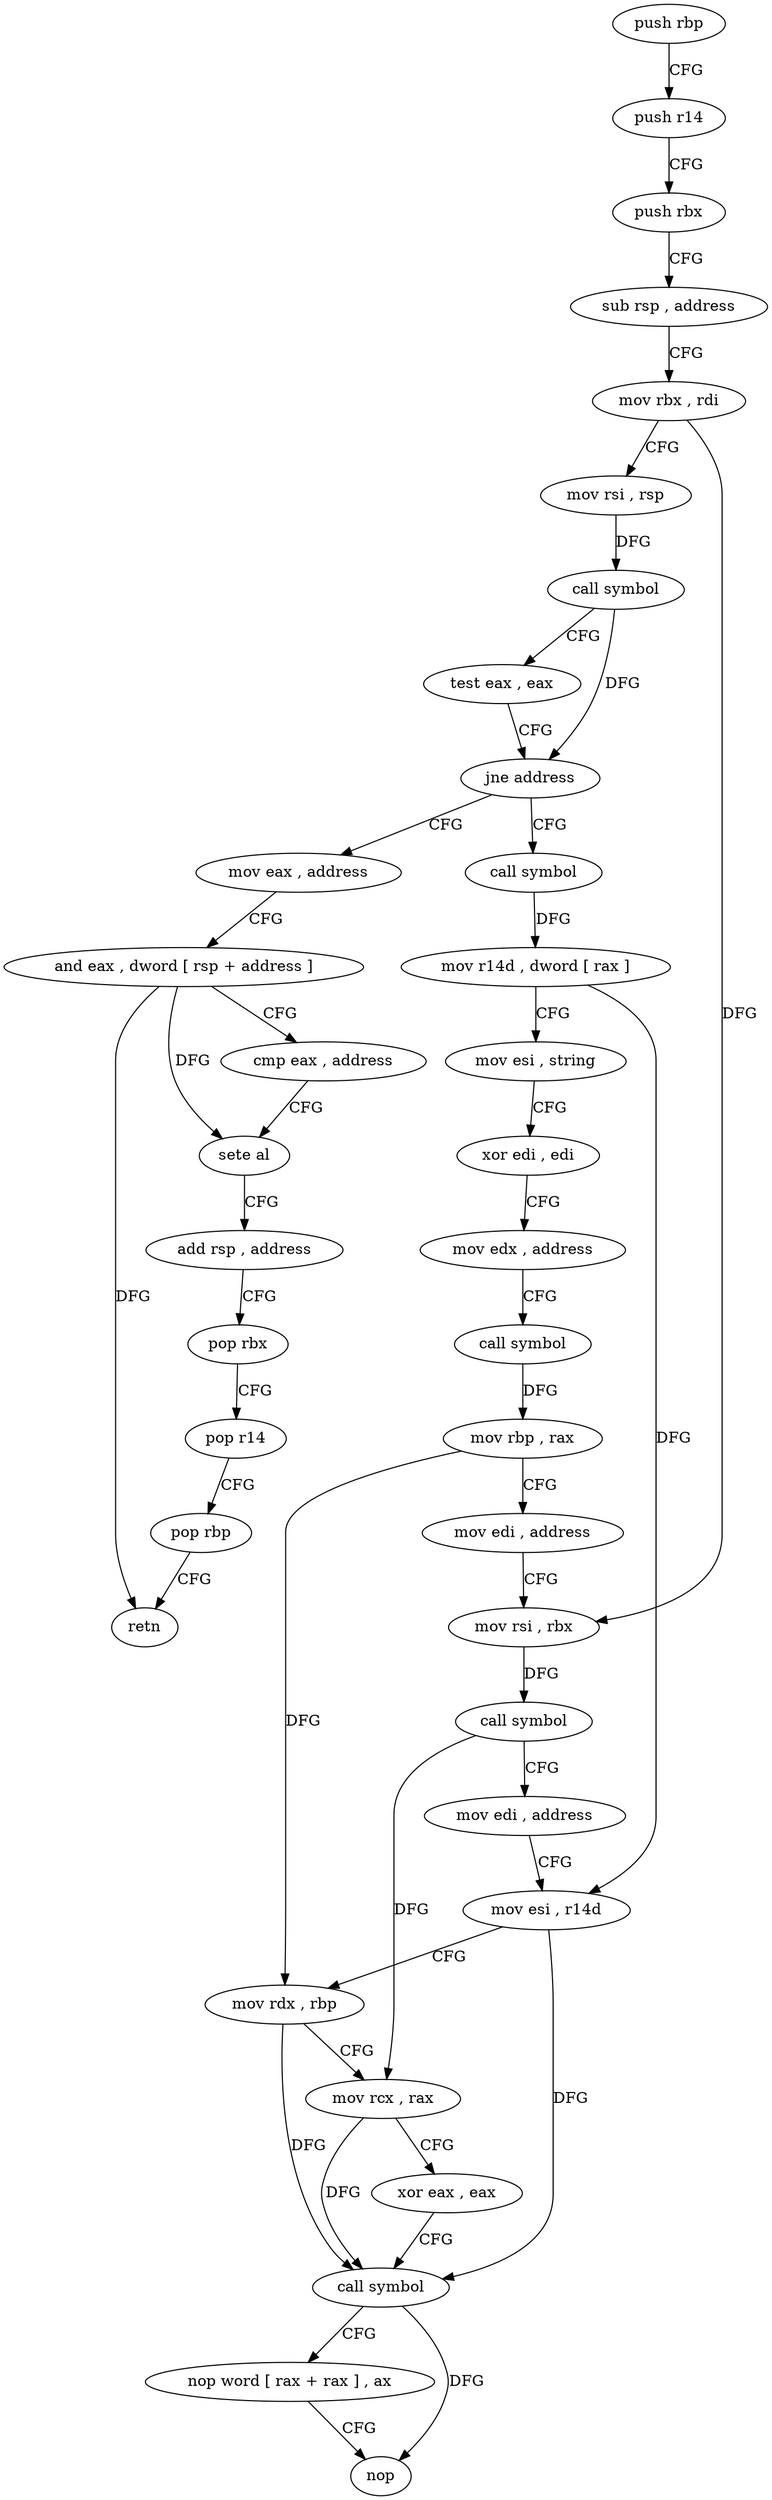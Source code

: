 digraph "func" {
"4202256" [label = "push rbp" ]
"4202257" [label = "push r14" ]
"4202259" [label = "push rbx" ]
"4202260" [label = "sub rsp , address" ]
"4202267" [label = "mov rbx , rdi" ]
"4202270" [label = "mov rsi , rsp" ]
"4202273" [label = "call symbol" ]
"4202278" [label = "test eax , eax" ]
"4202280" [label = "jne address" ]
"4202311" [label = "call symbol" ]
"4202282" [label = "mov eax , address" ]
"4202316" [label = "mov r14d , dword [ rax ]" ]
"4202319" [label = "mov esi , string" ]
"4202324" [label = "xor edi , edi" ]
"4202326" [label = "mov edx , address" ]
"4202331" [label = "call symbol" ]
"4202336" [label = "mov rbp , rax" ]
"4202339" [label = "mov edi , address" ]
"4202344" [label = "mov rsi , rbx" ]
"4202347" [label = "call symbol" ]
"4202352" [label = "mov edi , address" ]
"4202357" [label = "mov esi , r14d" ]
"4202360" [label = "mov rdx , rbp" ]
"4202363" [label = "mov rcx , rax" ]
"4202366" [label = "xor eax , eax" ]
"4202368" [label = "call symbol" ]
"4202373" [label = "nop word [ rax + rax ] , ax" ]
"4202383" [label = "nop" ]
"4202287" [label = "and eax , dword [ rsp + address ]" ]
"4202291" [label = "cmp eax , address" ]
"4202296" [label = "sete al" ]
"4202299" [label = "add rsp , address" ]
"4202306" [label = "pop rbx" ]
"4202307" [label = "pop r14" ]
"4202309" [label = "pop rbp" ]
"4202310" [label = "retn" ]
"4202256" -> "4202257" [ label = "CFG" ]
"4202257" -> "4202259" [ label = "CFG" ]
"4202259" -> "4202260" [ label = "CFG" ]
"4202260" -> "4202267" [ label = "CFG" ]
"4202267" -> "4202270" [ label = "CFG" ]
"4202267" -> "4202344" [ label = "DFG" ]
"4202270" -> "4202273" [ label = "DFG" ]
"4202273" -> "4202278" [ label = "CFG" ]
"4202273" -> "4202280" [ label = "DFG" ]
"4202278" -> "4202280" [ label = "CFG" ]
"4202280" -> "4202311" [ label = "CFG" ]
"4202280" -> "4202282" [ label = "CFG" ]
"4202311" -> "4202316" [ label = "DFG" ]
"4202282" -> "4202287" [ label = "CFG" ]
"4202316" -> "4202319" [ label = "CFG" ]
"4202316" -> "4202357" [ label = "DFG" ]
"4202319" -> "4202324" [ label = "CFG" ]
"4202324" -> "4202326" [ label = "CFG" ]
"4202326" -> "4202331" [ label = "CFG" ]
"4202331" -> "4202336" [ label = "DFG" ]
"4202336" -> "4202339" [ label = "CFG" ]
"4202336" -> "4202360" [ label = "DFG" ]
"4202339" -> "4202344" [ label = "CFG" ]
"4202344" -> "4202347" [ label = "DFG" ]
"4202347" -> "4202352" [ label = "CFG" ]
"4202347" -> "4202363" [ label = "DFG" ]
"4202352" -> "4202357" [ label = "CFG" ]
"4202357" -> "4202360" [ label = "CFG" ]
"4202357" -> "4202368" [ label = "DFG" ]
"4202360" -> "4202363" [ label = "CFG" ]
"4202360" -> "4202368" [ label = "DFG" ]
"4202363" -> "4202366" [ label = "CFG" ]
"4202363" -> "4202368" [ label = "DFG" ]
"4202366" -> "4202368" [ label = "CFG" ]
"4202368" -> "4202373" [ label = "CFG" ]
"4202368" -> "4202383" [ label = "DFG" ]
"4202373" -> "4202383" [ label = "CFG" ]
"4202287" -> "4202291" [ label = "CFG" ]
"4202287" -> "4202296" [ label = "DFG" ]
"4202287" -> "4202310" [ label = "DFG" ]
"4202291" -> "4202296" [ label = "CFG" ]
"4202296" -> "4202299" [ label = "CFG" ]
"4202299" -> "4202306" [ label = "CFG" ]
"4202306" -> "4202307" [ label = "CFG" ]
"4202307" -> "4202309" [ label = "CFG" ]
"4202309" -> "4202310" [ label = "CFG" ]
}
